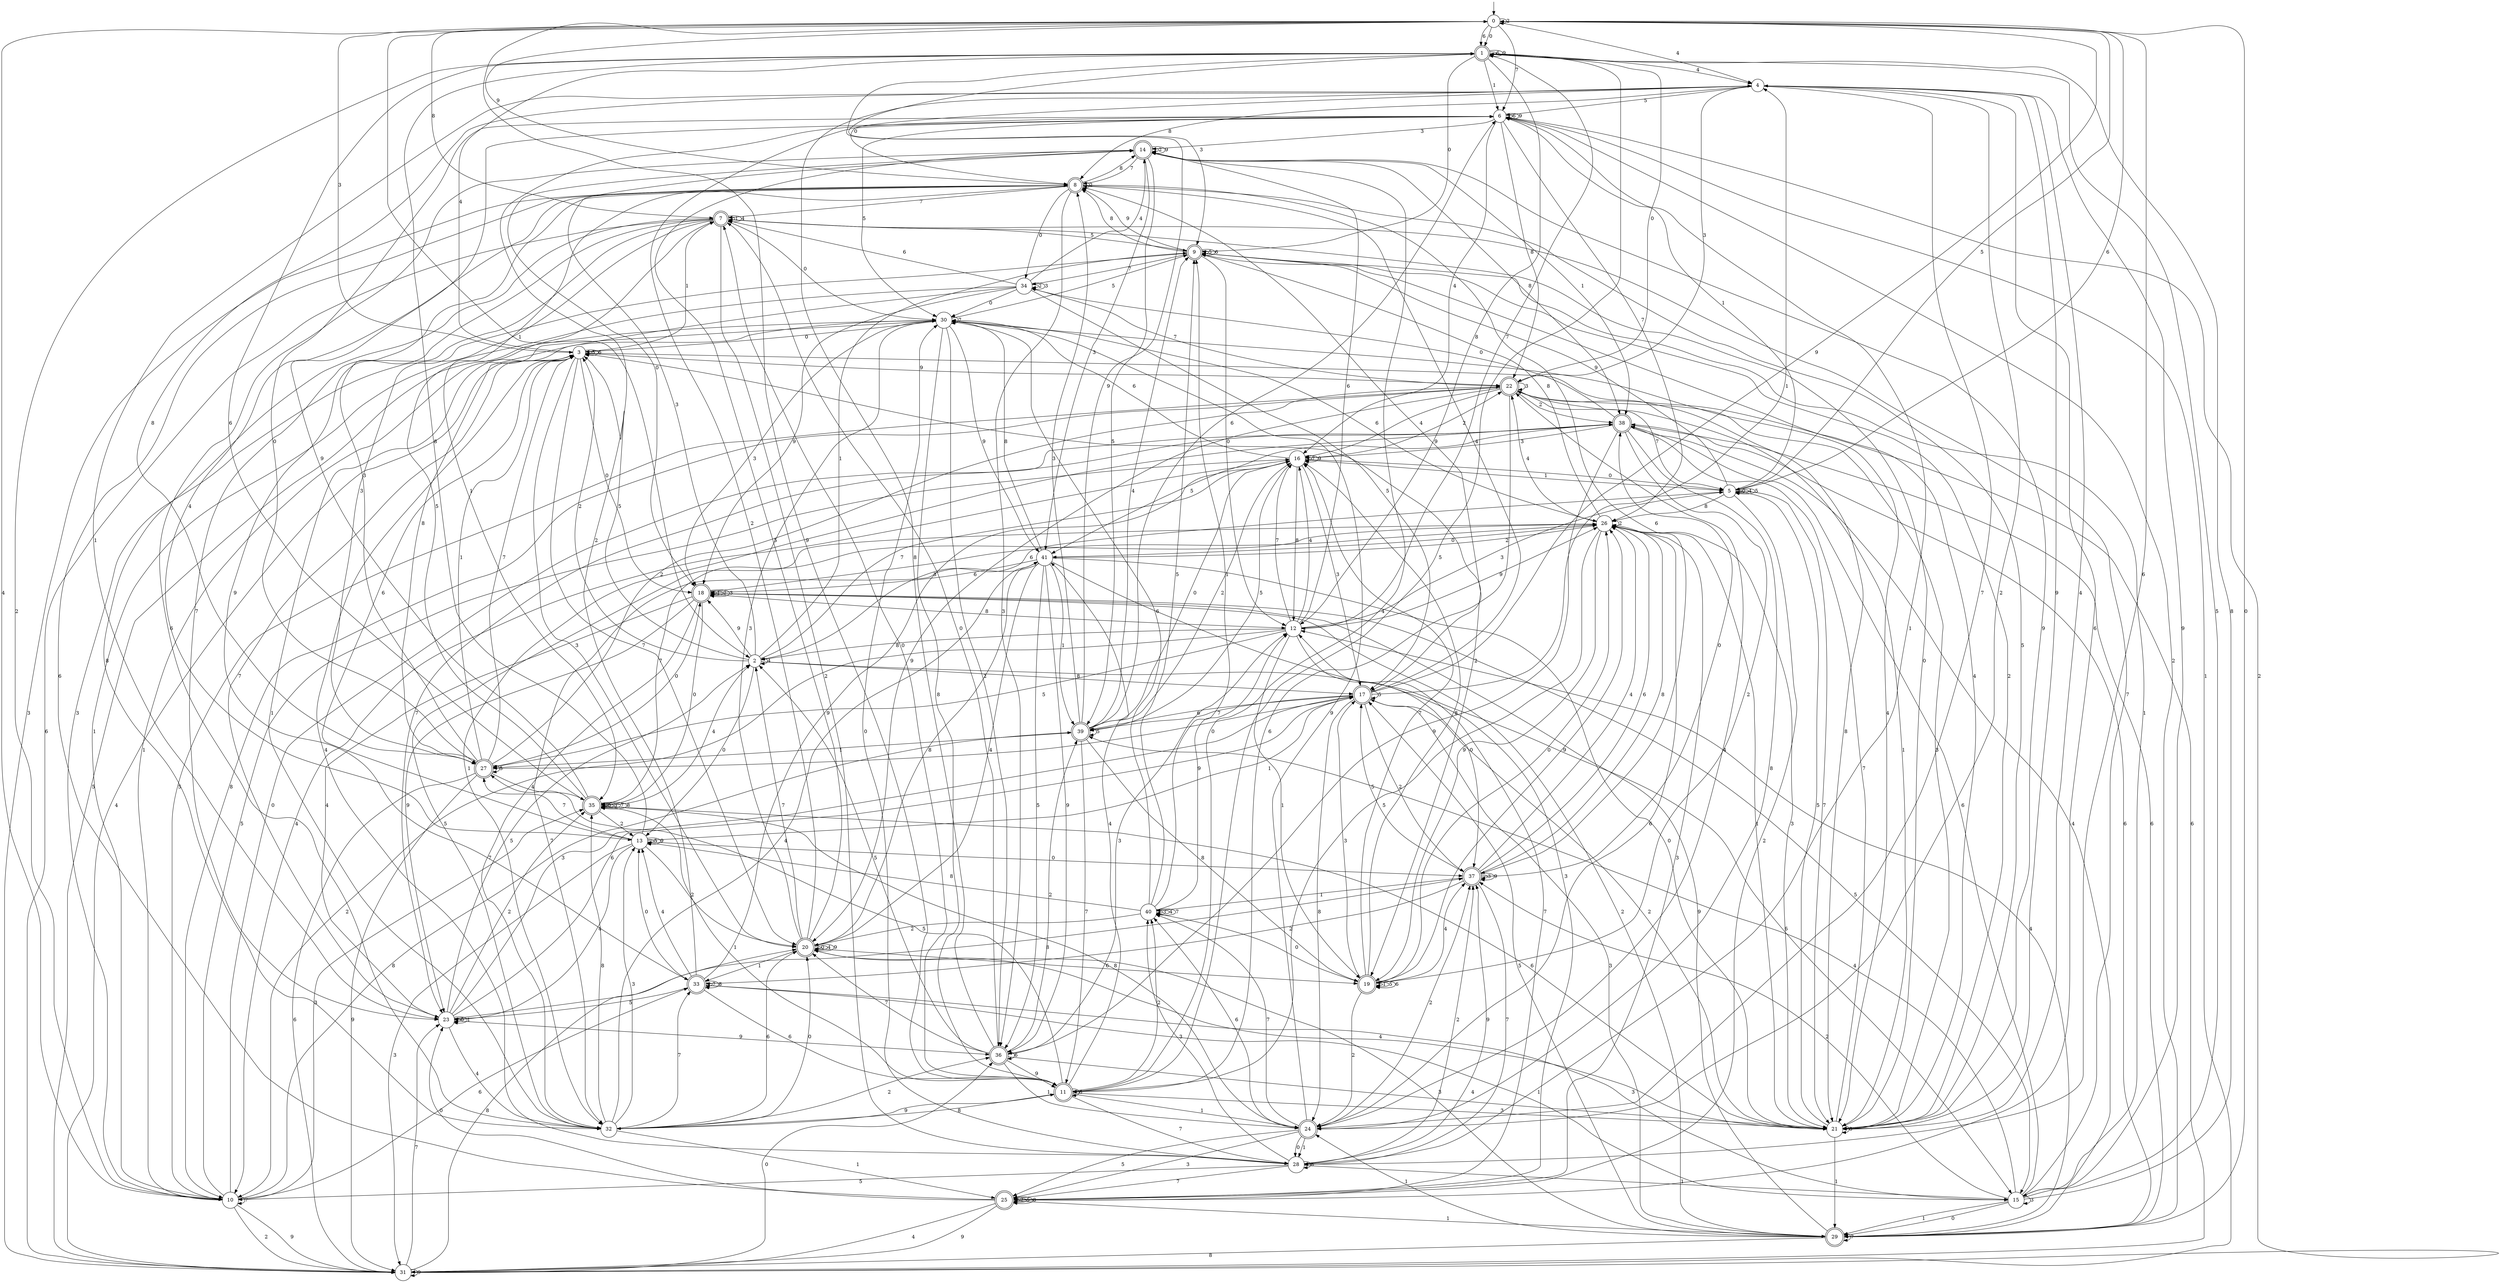 digraph g {

	s0 [shape="circle" label="0"];
	s1 [shape="doublecircle" label="1"];
	s2 [shape="circle" label="2"];
	s3 [shape="circle" label="3"];
	s4 [shape="circle" label="4"];
	s5 [shape="circle" label="5"];
	s6 [shape="circle" label="6"];
	s7 [shape="doublecircle" label="7"];
	s8 [shape="doublecircle" label="8"];
	s9 [shape="doublecircle" label="9"];
	s10 [shape="circle" label="10"];
	s11 [shape="doublecircle" label="11"];
	s12 [shape="circle" label="12"];
	s13 [shape="circle" label="13"];
	s14 [shape="doublecircle" label="14"];
	s15 [shape="circle" label="15"];
	s16 [shape="circle" label="16"];
	s17 [shape="doublecircle" label="17"];
	s18 [shape="doublecircle" label="18"];
	s19 [shape="doublecircle" label="19"];
	s20 [shape="doublecircle" label="20"];
	s21 [shape="circle" label="21"];
	s22 [shape="doublecircle" label="22"];
	s23 [shape="circle" label="23"];
	s24 [shape="doublecircle" label="24"];
	s25 [shape="doublecircle" label="25"];
	s26 [shape="circle" label="26"];
	s27 [shape="doublecircle" label="27"];
	s28 [shape="circle" label="28"];
	s29 [shape="doublecircle" label="29"];
	s30 [shape="circle" label="30"];
	s31 [shape="circle" label="31"];
	s32 [shape="circle" label="32"];
	s33 [shape="doublecircle" label="33"];
	s34 [shape="circle" label="34"];
	s35 [shape="doublecircle" label="35"];
	s36 [shape="doublecircle" label="36"];
	s37 [shape="doublecircle" label="37"];
	s38 [shape="doublecircle" label="38"];
	s39 [shape="doublecircle" label="39"];
	s40 [shape="circle" label="40"];
	s41 [shape="circle" label="41"];
	s0 -> s1 [label="0"];
	s0 -> s2 [label="1"];
	s0 -> s0 [label="2"];
	s0 -> s3 [label="3"];
	s0 -> s4 [label="4"];
	s0 -> s5 [label="5"];
	s0 -> s1 [label="6"];
	s0 -> s6 [label="7"];
	s0 -> s7 [label="8"];
	s0 -> s8 [label="9"];
	s1 -> s9 [label="0"];
	s1 -> s6 [label="1"];
	s1 -> s10 [label="2"];
	s1 -> s9 [label="3"];
	s1 -> s4 [label="4"];
	s1 -> s11 [label="5"];
	s1 -> s1 [label="6"];
	s1 -> s12 [label="7"];
	s1 -> s12 [label="8"];
	s1 -> s1 [label="9"];
	s2 -> s13 [label="0"];
	s2 -> s9 [label="1"];
	s2 -> s3 [label="2"];
	s2 -> s14 [label="3"];
	s2 -> s2 [label="4"];
	s2 -> s3 [label="5"];
	s2 -> s15 [label="6"];
	s2 -> s16 [label="7"];
	s2 -> s17 [label="8"];
	s2 -> s18 [label="9"];
	s3 -> s18 [label="0"];
	s3 -> s7 [label="1"];
	s3 -> s19 [label="2"];
	s3 -> s20 [label="3"];
	s3 -> s1 [label="4"];
	s3 -> s3 [label="5"];
	s3 -> s3 [label="6"];
	s3 -> s20 [label="7"];
	s3 -> s21 [label="8"];
	s3 -> s22 [label="9"];
	s4 -> s8 [label="0"];
	s4 -> s23 [label="1"];
	s4 -> s24 [label="2"];
	s4 -> s22 [label="3"];
	s4 -> s21 [label="4"];
	s4 -> s6 [label="5"];
	s4 -> s25 [label="6"];
	s4 -> s24 [label="7"];
	s4 -> s8 [label="8"];
	s4 -> s21 [label="9"];
	s5 -> s5 [label="0"];
	s5 -> s6 [label="1"];
	s5 -> s25 [label="2"];
	s5 -> s2 [label="3"];
	s5 -> s5 [label="4"];
	s5 -> s5 [label="5"];
	s5 -> s0 [label="6"];
	s5 -> s21 [label="7"];
	s5 -> s26 [label="8"];
	s5 -> s9 [label="9"];
	s6 -> s27 [label="0"];
	s6 -> s28 [label="1"];
	s6 -> s29 [label="2"];
	s6 -> s14 [label="3"];
	s6 -> s16 [label="4"];
	s6 -> s30 [label="5"];
	s6 -> s6 [label="6"];
	s6 -> s26 [label="7"];
	s6 -> s22 [label="8"];
	s6 -> s6 [label="9"];
	s7 -> s30 [label="0"];
	s7 -> s7 [label="1"];
	s7 -> s28 [label="2"];
	s7 -> s27 [label="3"];
	s7 -> s7 [label="4"];
	s7 -> s9 [label="5"];
	s7 -> s31 [label="6"];
	s7 -> s23 [label="7"];
	s7 -> s32 [label="8"];
	s7 -> s33 [label="9"];
	s8 -> s34 [label="0"];
	s8 -> s35 [label="1"];
	s8 -> s8 [label="2"];
	s8 -> s36 [label="3"];
	s8 -> s13 [label="4"];
	s8 -> s21 [label="5"];
	s8 -> s37 [label="6"];
	s8 -> s7 [label="7"];
	s8 -> s14 [label="8"];
	s8 -> s17 [label="9"];
	s9 -> s12 [label="0"];
	s9 -> s15 [label="1"];
	s9 -> s21 [label="2"];
	s9 -> s10 [label="3"];
	s9 -> s21 [label="4"];
	s9 -> s9 [label="5"];
	s9 -> s9 [label="6"];
	s9 -> s34 [label="7"];
	s9 -> s8 [label="8"];
	s9 -> s8 [label="9"];
	s10 -> s38 [label="0"];
	s10 -> s30 [label="1"];
	s10 -> s31 [label="2"];
	s10 -> s35 [label="3"];
	s10 -> s0 [label="4"];
	s10 -> s16 [label="5"];
	s10 -> s33 [label="6"];
	s10 -> s10 [label="7"];
	s10 -> s39 [label="8"];
	s10 -> s31 [label="9"];
	s11 -> s7 [label="0"];
	s11 -> s24 [label="1"];
	s11 -> s40 [label="2"];
	s11 -> s21 [label="3"];
	s11 -> s41 [label="4"];
	s11 -> s27 [label="5"];
	s11 -> s11 [label="6"];
	s11 -> s28 [label="7"];
	s11 -> s32 [label="8"];
	s11 -> s0 [label="9"];
	s12 -> s37 [label="0"];
	s12 -> s19 [label="1"];
	s12 -> s10 [label="2"];
	s12 -> s5 [label="3"];
	s12 -> s16 [label="4"];
	s12 -> s27 [label="5"];
	s12 -> s14 [label="6"];
	s12 -> s16 [label="7"];
	s12 -> s2 [label="8"];
	s12 -> s26 [label="9"];
	s13 -> s37 [label="0"];
	s13 -> s17 [label="1"];
	s13 -> s20 [label="2"];
	s13 -> s31 [label="3"];
	s13 -> s23 [label="4"];
	s13 -> s13 [label="5"];
	s13 -> s3 [label="6"];
	s13 -> s27 [label="7"];
	s13 -> s1 [label="8"];
	s13 -> s13 [label="9"];
	s14 -> s18 [label="0"];
	s14 -> s38 [label="1"];
	s14 -> s14 [label="2"];
	s14 -> s41 [label="3"];
	s14 -> s11 [label="4"];
	s14 -> s39 [label="5"];
	s14 -> s32 [label="6"];
	s14 -> s8 [label="7"];
	s14 -> s38 [label="8"];
	s14 -> s14 [label="9"];
	s15 -> s29 [label="0"];
	s15 -> s29 [label="1"];
	s15 -> s37 [label="2"];
	s15 -> s15 [label="3"];
	s15 -> s39 [label="4"];
	s15 -> s1 [label="5"];
	s15 -> s38 [label="6"];
	s15 -> s7 [label="7"];
	s15 -> s1 [label="8"];
	s15 -> s4 [label="9"];
	s16 -> s5 [label="0"];
	s16 -> s5 [label="1"];
	s16 -> s22 [label="2"];
	s16 -> s17 [label="3"];
	s16 -> s10 [label="4"];
	s16 -> s39 [label="5"];
	s16 -> s30 [label="6"];
	s16 -> s16 [label="7"];
	s16 -> s12 [label="8"];
	s16 -> s16 [label="9"];
	s17 -> s27 [label="0"];
	s17 -> s4 [label="1"];
	s17 -> s37 [label="2"];
	s17 -> s29 [label="3"];
	s17 -> s8 [label="4"];
	s17 -> s17 [label="5"];
	s17 -> s39 [label="6"];
	s17 -> s39 [label="7"];
	s17 -> s24 [label="8"];
	s17 -> s0 [label="9"];
	s18 -> s35 [label="0"];
	s18 -> s18 [label="1"];
	s18 -> s18 [label="2"];
	s18 -> s18 [label="3"];
	s18 -> s23 [label="4"];
	s18 -> s15 [label="5"];
	s18 -> s26 [label="6"];
	s18 -> s32 [label="7"];
	s18 -> s12 [label="8"];
	s18 -> s23 [label="9"];
	s19 -> s26 [label="0"];
	s19 -> s19 [label="1"];
	s19 -> s24 [label="2"];
	s19 -> s17 [label="3"];
	s19 -> s37 [label="4"];
	s19 -> s19 [label="5"];
	s19 -> s19 [label="6"];
	s19 -> s16 [label="7"];
	s19 -> s16 [label="8"];
	s19 -> s26 [label="9"];
	s20 -> s20 [label="0"];
	s20 -> s33 [label="1"];
	s20 -> s6 [label="2"];
	s20 -> s30 [label="3"];
	s20 -> s20 [label="4"];
	s20 -> s14 [label="5"];
	s20 -> s19 [label="6"];
	s20 -> s2 [label="7"];
	s20 -> s41 [label="8"];
	s20 -> s20 [label="9"];
	s21 -> s7 [label="0"];
	s21 -> s29 [label="1"];
	s21 -> s17 [label="2"];
	s21 -> s22 [label="3"];
	s21 -> s20 [label="4"];
	s21 -> s5 [label="5"];
	s21 -> s35 [label="6"];
	s21 -> s38 [label="7"];
	s21 -> s21 [label="8"];
	s21 -> s14 [label="9"];
	s22 -> s1 [label="0"];
	s22 -> s21 [label="1"];
	s22 -> s38 [label="2"];
	s22 -> s22 [label="3"];
	s22 -> s16 [label="4"];
	s22 -> s10 [label="5"];
	s22 -> s11 [label="6"];
	s22 -> s5 [label="7"];
	s22 -> s10 [label="8"];
	s22 -> s20 [label="9"];
	s23 -> s23 [label="0"];
	s23 -> s23 [label="1"];
	s23 -> s35 [label="2"];
	s23 -> s17 [label="3"];
	s23 -> s32 [label="4"];
	s23 -> s2 [label="5"];
	s23 -> s17 [label="6"];
	s23 -> s3 [label="7"];
	s23 -> s37 [label="8"];
	s23 -> s36 [label="9"];
	s24 -> s28 [label="0"];
	s24 -> s28 [label="1"];
	s24 -> s37 [label="2"];
	s24 -> s25 [label="3"];
	s24 -> s22 [label="4"];
	s24 -> s25 [label="5"];
	s24 -> s40 [label="6"];
	s24 -> s40 [label="7"];
	s24 -> s35 [label="8"];
	s24 -> s30 [label="9"];
	s25 -> s23 [label="0"];
	s25 -> s29 [label="1"];
	s25 -> s25 [label="2"];
	s25 -> s26 [label="3"];
	s25 -> s31 [label="4"];
	s25 -> s25 [label="5"];
	s25 -> s8 [label="6"];
	s25 -> s12 [label="7"];
	s25 -> s25 [label="8"];
	s25 -> s31 [label="9"];
	s26 -> s41 [label="0"];
	s26 -> s21 [label="1"];
	s26 -> s26 [label="2"];
	s26 -> s21 [label="3"];
	s26 -> s22 [label="4"];
	s26 -> s11 [label="5"];
	s26 -> s24 [label="6"];
	s26 -> s35 [label="7"];
	s26 -> s9 [label="8"];
	s26 -> s19 [label="9"];
	s27 -> s18 [label="0"];
	s27 -> s3 [label="1"];
	s27 -> s22 [label="2"];
	s27 -> s8 [label="3"];
	s27 -> s35 [label="4"];
	s27 -> s27 [label="5"];
	s27 -> s31 [label="6"];
	s27 -> s3 [label="7"];
	s27 -> s4 [label="8"];
	s27 -> s31 [label="9"];
	s28 -> s30 [label="0"];
	s28 -> s15 [label="1"];
	s28 -> s37 [label="2"];
	s28 -> s40 [label="3"];
	s28 -> s3 [label="4"];
	s28 -> s10 [label="5"];
	s28 -> s0 [label="6"];
	s28 -> s25 [label="7"];
	s28 -> s28 [label="8"];
	s28 -> s37 [label="9"];
	s29 -> s0 [label="0"];
	s29 -> s24 [label="1"];
	s29 -> s18 [label="2"];
	s29 -> s20 [label="3"];
	s29 -> s12 [label="4"];
	s29 -> s17 [label="5"];
	s29 -> s38 [label="6"];
	s29 -> s29 [label="7"];
	s29 -> s31 [label="8"];
	s29 -> s18 [label="9"];
	s30 -> s3 [label="0"];
	s30 -> s32 [label="1"];
	s30 -> s36 [label="2"];
	s30 -> s18 [label="3"];
	s30 -> s21 [label="4"];
	s30 -> s9 [label="5"];
	s30 -> s26 [label="6"];
	s30 -> s30 [label="7"];
	s30 -> s11 [label="8"];
	s30 -> s41 [label="9"];
	s31 -> s36 [label="0"];
	s31 -> s6 [label="1"];
	s31 -> s6 [label="2"];
	s31 -> s8 [label="3"];
	s31 -> s3 [label="4"];
	s31 -> s30 [label="5"];
	s31 -> s22 [label="6"];
	s31 -> s23 [label="7"];
	s31 -> s20 [label="8"];
	s31 -> s31 [label="9"];
	s32 -> s20 [label="0"];
	s32 -> s25 [label="1"];
	s32 -> s36 [label="2"];
	s32 -> s13 [label="3"];
	s32 -> s41 [label="4"];
	s32 -> s26 [label="5"];
	s32 -> s20 [label="6"];
	s32 -> s33 [label="7"];
	s32 -> s35 [label="8"];
	s32 -> s11 [label="9"];
	s33 -> s13 [label="0"];
	s33 -> s15 [label="1"];
	s33 -> s6 [label="2"];
	s33 -> s15 [label="3"];
	s33 -> s13 [label="4"];
	s33 -> s23 [label="5"];
	s33 -> s11 [label="6"];
	s33 -> s33 [label="7"];
	s33 -> s33 [label="8"];
	s33 -> s16 [label="9"];
	s34 -> s30 [label="0"];
	s34 -> s10 [label="1"];
	s34 -> s34 [label="2"];
	s34 -> s34 [label="3"];
	s34 -> s14 [label="4"];
	s34 -> s17 [label="5"];
	s34 -> s7 [label="6"];
	s34 -> s22 [label="7"];
	s34 -> s27 [label="8"];
	s34 -> s18 [label="9"];
	s35 -> s35 [label="0"];
	s35 -> s11 [label="1"];
	s35 -> s13 [label="2"];
	s35 -> s35 [label="3"];
	s35 -> s2 [label="4"];
	s35 -> s7 [label="5"];
	s35 -> s1 [label="6"];
	s35 -> s35 [label="7"];
	s35 -> s35 [label="8"];
	s35 -> s6 [label="9"];
	s36 -> s7 [label="0"];
	s36 -> s24 [label="1"];
	s36 -> s39 [label="2"];
	s36 -> s12 [label="3"];
	s36 -> s21 [label="4"];
	s36 -> s2 [label="5"];
	s36 -> s36 [label="6"];
	s36 -> s20 [label="7"];
	s36 -> s4 [label="8"];
	s36 -> s11 [label="9"];
	s37 -> s38 [label="0"];
	s37 -> s40 [label="1"];
	s37 -> s33 [label="2"];
	s37 -> s37 [label="3"];
	s37 -> s26 [label="4"];
	s37 -> s17 [label="5"];
	s37 -> s26 [label="6"];
	s37 -> s28 [label="7"];
	s37 -> s26 [label="8"];
	s37 -> s37 [label="9"];
	s38 -> s34 [label="0"];
	s38 -> s32 [label="1"];
	s38 -> s19 [label="2"];
	s38 -> s16 [label="3"];
	s38 -> s29 [label="4"];
	s38 -> s41 [label="5"];
	s38 -> s29 [label="6"];
	s38 -> s23 [label="7"];
	s38 -> s24 [label="8"];
	s38 -> s36 [label="9"];
	s39 -> s16 [label="0"];
	s39 -> s27 [label="1"];
	s39 -> s16 [label="2"];
	s39 -> s8 [label="3"];
	s39 -> s9 [label="4"];
	s39 -> s39 [label="5"];
	s39 -> s6 [label="6"];
	s39 -> s11 [label="7"];
	s39 -> s19 [label="8"];
	s39 -> s1 [label="9"];
	s40 -> s19 [label="0"];
	s40 -> s9 [label="1"];
	s40 -> s20 [label="2"];
	s40 -> s40 [label="3"];
	s40 -> s40 [label="4"];
	s40 -> s9 [label="5"];
	s40 -> s30 [label="6"];
	s40 -> s40 [label="7"];
	s40 -> s13 [label="8"];
	s40 -> s12 [label="9"];
	s41 -> s21 [label="0"];
	s41 -> s39 [label="1"];
	s41 -> s26 [label="2"];
	s41 -> s25 [label="3"];
	s41 -> s20 [label="4"];
	s41 -> s36 [label="5"];
	s41 -> s18 [label="6"];
	s41 -> s32 [label="7"];
	s41 -> s30 [label="8"];
	s41 -> s36 [label="9"];

__start0 [label="" shape="none" width="0" height="0"];
__start0 -> s0;

}
